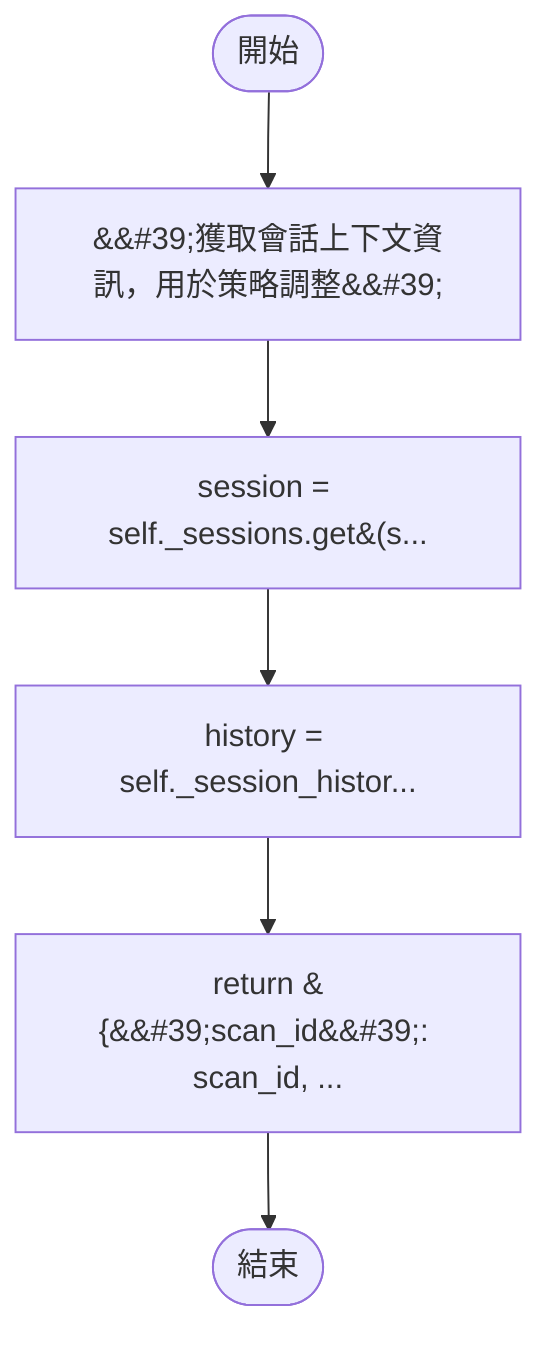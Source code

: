 flowchart TB
    n1([開始])
    n2([結束])
    n3[&amp;&#35;39;獲取會話上下文資訊，用於策略調整&amp;&#35;39;]
    n4[session = self._sessions.get&#40;s...]
    n5[history = self._session_histor...]
    n6[return &#123;&amp;&#35;39;scan_id&amp;&#35;39;: scan_id, ...]
    n1 --> n3
    n3 --> n4
    n4 --> n5
    n5 --> n6
    n6 --> n2